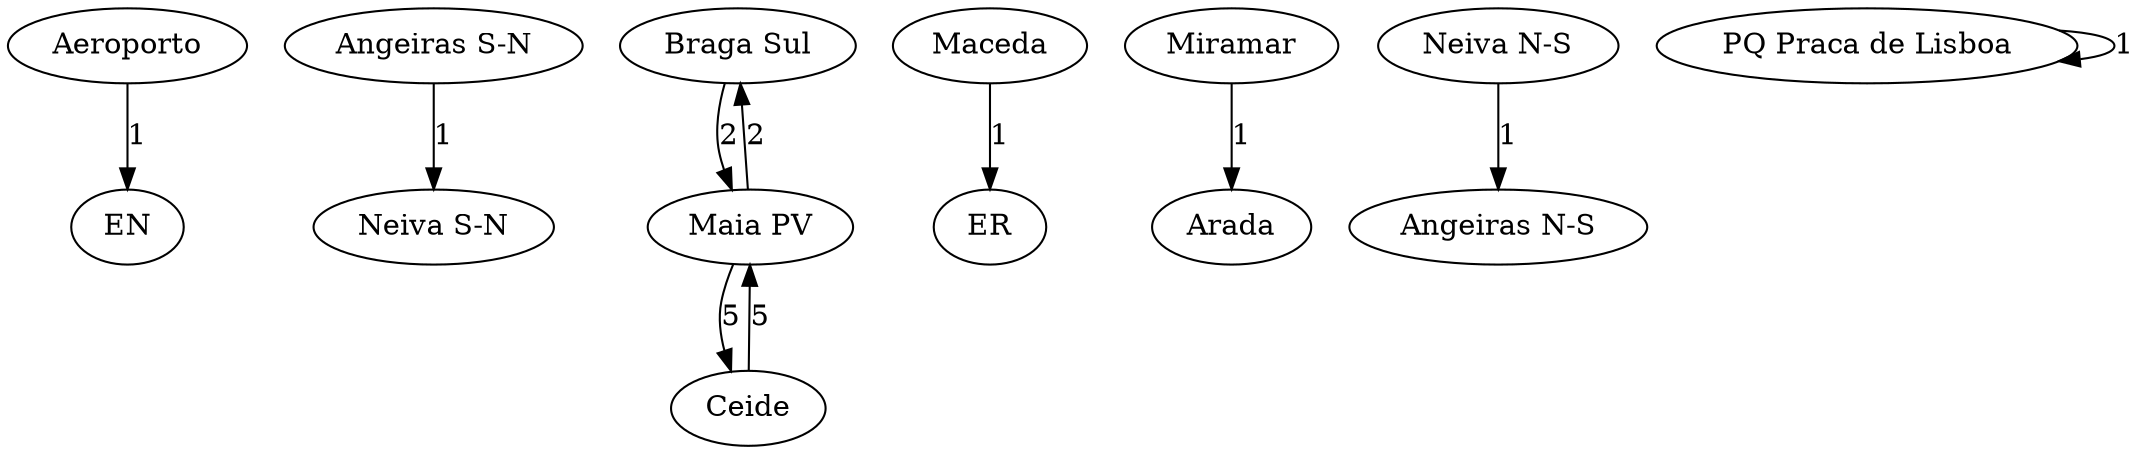 digraph G {
"Aeroporto"->"EN" [label=1];
"Angeiras S-N"->"Neiva S-N" [label=1];
"Braga Sul"->"Maia PV" [label=2];
"Ceide"->"Maia PV" [label=5];
"Maceda"->"ER" [label=1];
"Maia PV"->"Braga Sul" [label=2];
"Maia PV"->"Ceide" [label=5];
"Miramar"->"Arada" [label=1];
"Neiva N-S"->"Angeiras N-S" [label=1];
"PQ Praca de Lisboa"->"PQ Praca de Lisboa" [label=1];
}
